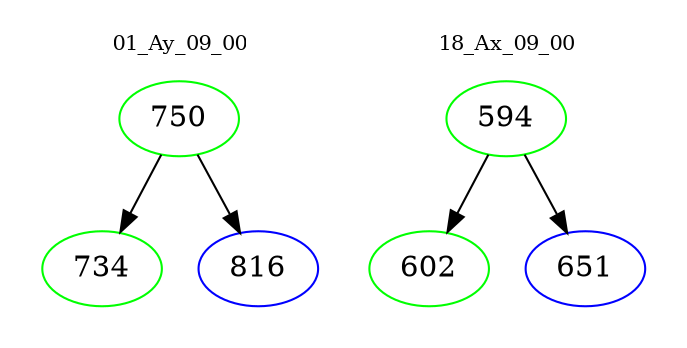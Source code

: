digraph{
subgraph cluster_0 {
color = white
label = "01_Ay_09_00";
fontsize=10;
T0_750 [label="750", color="green"]
T0_750 -> T0_734 [color="black"]
T0_734 [label="734", color="green"]
T0_750 -> T0_816 [color="black"]
T0_816 [label="816", color="blue"]
}
subgraph cluster_1 {
color = white
label = "18_Ax_09_00";
fontsize=10;
T1_594 [label="594", color="green"]
T1_594 -> T1_602 [color="black"]
T1_602 [label="602", color="green"]
T1_594 -> T1_651 [color="black"]
T1_651 [label="651", color="blue"]
}
}
